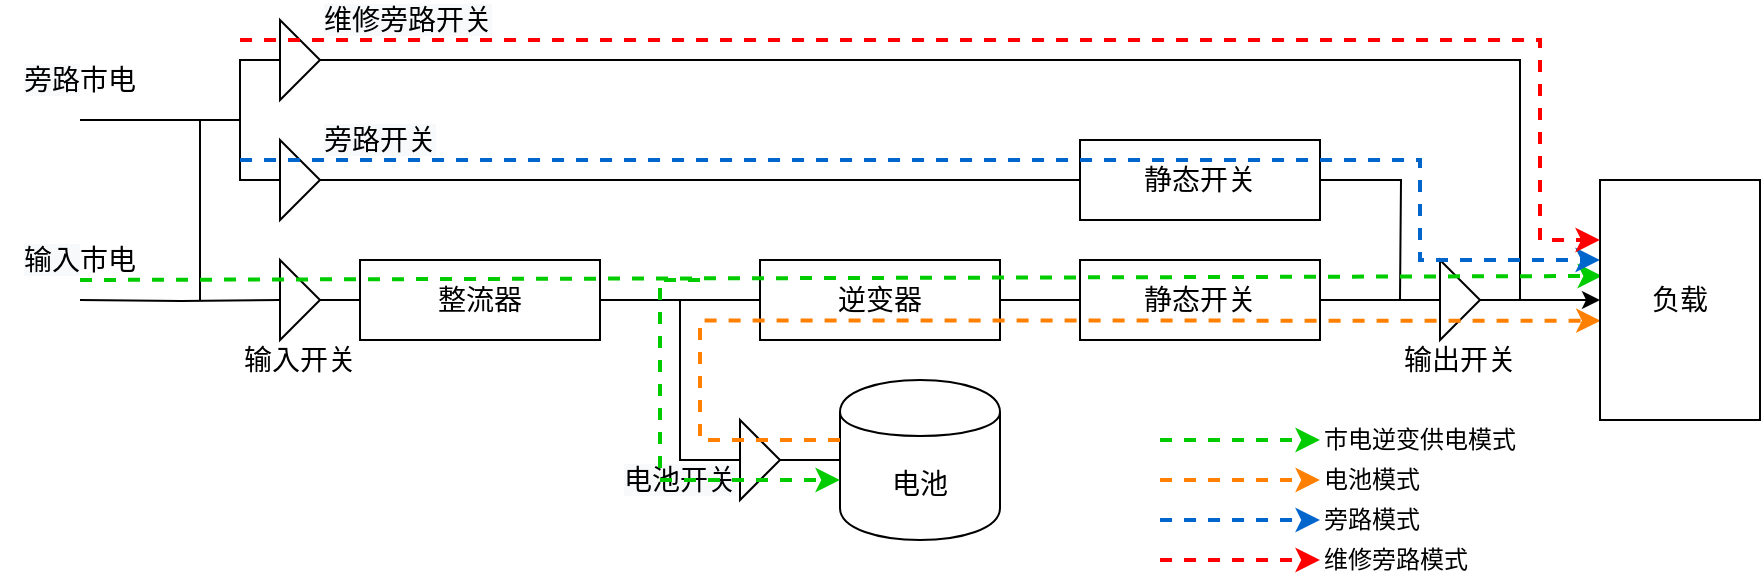 <mxfile version="13.0.8" type="device" pages="2"><diagram id="OEaEhKJ5wuQoUcBAV6JG" name="UPS单机系统示意图"><mxGraphModel dx="1113" dy="760" grid="1" gridSize="10" guides="1" tooltips="1" connect="1" arrows="1" fold="1" page="1" pageScale="1" pageWidth="827" pageHeight="1169" math="0" shadow="0"><root><mxCell id="0"/><mxCell id="1" parent="0"/><mxCell id="qXCvIoqh2Wq1tqZMNkqq-37" value="&lt;span style='font: 14px/1.2 &quot;helvetica&quot;; color: rgb(0, 0, 0); text-transform: none; text-indent: 0px; letter-spacing: normal; text-decoration: none; word-spacing: 0px; display: inline; font-size-adjust: none; font-stretch: normal; float: none; overflow-wrap: normal; background-color: rgb(248, 249, 250);'&gt;输入&lt;/span&gt;市电" style="rounded=0;whiteSpace=wrap;html=1;fillColor=none;strokeColor=none;align=center;fontSize=14;" parent="1" vertex="1"><mxGeometry x="20" y="220" width="80" height="40" as="geometry"/></mxCell><mxCell id="qXCvIoqh2Wq1tqZMNkqq-3" value="" style="edgeStyle=orthogonalEdgeStyle;rounded=0;orthogonalLoop=1;jettySize=auto;html=1;strokeColor=#000000;strokeWidth=1;endArrow=none;endFill=0;" parent="1" source="qXCvIoqh2Wq1tqZMNkqq-1" target="qXCvIoqh2Wq1tqZMNkqq-2" edge="1"><mxGeometry relative="1" as="geometry"/></mxCell><mxCell id="qXCvIoqh2Wq1tqZMNkqq-1" value="整流器" style="rounded=0;whiteSpace=wrap;html=1;fontSize=14;" parent="1" vertex="1"><mxGeometry x="200" y="240" width="120" height="40" as="geometry"/></mxCell><mxCell id="qXCvIoqh2Wq1tqZMNkqq-5" value="" style="edgeStyle=orthogonalEdgeStyle;rounded=0;orthogonalLoop=1;jettySize=auto;html=1;strokeColor=#000000;strokeWidth=1;endArrow=none;endFill=0;" parent="1" source="qXCvIoqh2Wq1tqZMNkqq-2" target="qXCvIoqh2Wq1tqZMNkqq-4" edge="1"><mxGeometry relative="1" as="geometry"/></mxCell><mxCell id="qXCvIoqh2Wq1tqZMNkqq-2" value="逆变器" style="rounded=0;whiteSpace=wrap;html=1;fontSize=14;" parent="1" vertex="1"><mxGeometry x="400" y="240" width="120" height="40" as="geometry"/></mxCell><mxCell id="qXCvIoqh2Wq1tqZMNkqq-8" value="" style="edgeStyle=orthogonalEdgeStyle;rounded=0;orthogonalLoop=1;jettySize=auto;html=1;strokeColor=#000000;strokeWidth=1;entryX=0;entryY=0.5;entryDx=0;entryDy=0;endArrow=classic;endFill=1;exitX=1;exitY=0.5;exitDx=0;exitDy=0;" parent="1" source="qXCvIoqh2Wq1tqZMNkqq-88" target="9UW3nMuKQx0u8AJcZXsL-5" edge="1"><mxGeometry relative="1" as="geometry"><mxPoint x="800" y="260" as="targetPoint"/></mxGeometry></mxCell><mxCell id="qXCvIoqh2Wq1tqZMNkqq-4" value="静态开关" style="rounded=0;whiteSpace=wrap;html=1;fontSize=14;" parent="1" vertex="1"><mxGeometry x="560" y="240" width="120" height="40" as="geometry"/></mxCell><mxCell id="qXCvIoqh2Wq1tqZMNkqq-10" value="电池" style="shape=cylinder;whiteSpace=wrap;html=1;boundedLbl=1;backgroundOutline=1;fontSize=14;" parent="1" vertex="1"><mxGeometry x="440" y="300" width="80" height="80" as="geometry"/></mxCell><mxCell id="qXCvIoqh2Wq1tqZMNkqq-32" value="" style="endArrow=none;html=1;strokeColor=#000000;strokeWidth=1;edgeStyle=orthogonalEdgeStyle;rounded=0;endFill=0;exitX=1;exitY=0.5;exitDx=0;exitDy=0;" parent="1" source="qXCvIoqh2Wq1tqZMNkqq-80" edge="1"><mxGeometry width="50" height="50" relative="1" as="geometry"><mxPoint x="360" y="140" as="sourcePoint"/><mxPoint x="780" y="260" as="targetPoint"/><Array as="points"><mxPoint x="780" y="140"/><mxPoint x="780" y="260"/></Array></mxGeometry></mxCell><mxCell id="qXCvIoqh2Wq1tqZMNkqq-41" value="" style="rounded=0;orthogonalLoop=1;jettySize=auto;html=1;strokeColor=#000000;strokeWidth=1;endArrow=none;endFill=0;" parent="1" edge="1"><mxGeometry relative="1" as="geometry"><mxPoint x="120" y="170" as="sourcePoint"/><mxPoint x="120" y="260" as="targetPoint"/></mxGeometry></mxCell><mxCell id="qXCvIoqh2Wq1tqZMNkqq-49" value="" style="endArrow=none;html=1;entryX=0;entryY=0.5;entryDx=0;entryDy=0;strokeColor=#000000;strokeWidth=1;endFill=0;edgeStyle=orthogonalEdgeStyle;rounded=0;exitX=1;exitY=0.5;exitDx=0;exitDy=0;" parent="1" source="qXCvIoqh2Wq1tqZMNkqq-85" target="qXCvIoqh2Wq1tqZMNkqq-10" edge="1"><mxGeometry width="50" height="50" relative="1" as="geometry"><mxPoint x="520" y="340" as="sourcePoint"/><mxPoint x="320" y="360" as="targetPoint"/><Array as="points"/></mxGeometry></mxCell><mxCell id="qXCvIoqh2Wq1tqZMNkqq-50" value="&lt;span style=&quot;font: 14px / 1.2 &amp;#34;helvetica&amp;#34; ; color: rgb(0 , 0 , 0) ; text-transform: none ; text-indent: 0px ; letter-spacing: normal ; text-decoration: none ; word-spacing: 0px ; display: inline ; font-stretch: normal ; float: none ; overflow-wrap: normal ; background-color: rgb(248 , 249 , 250)&quot;&gt;旁路&lt;/span&gt;市电" style="rounded=0;whiteSpace=wrap;html=1;fillColor=none;strokeColor=none;align=center;fontSize=14;" parent="1" vertex="1"><mxGeometry x="20" y="130" width="80" height="40" as="geometry"/></mxCell><mxCell id="qXCvIoqh2Wq1tqZMNkqq-59" value="" style="endArrow=none;html=1;entryX=0;entryY=0.5;entryDx=0;entryDy=0;strokeColor=#000000;strokeWidth=1;endFill=0;edgeStyle=orthogonalEdgeStyle;rounded=0;" parent="1" target="qXCvIoqh2Wq1tqZMNkqq-85" edge="1"><mxGeometry width="50" height="50" relative="1" as="geometry"><mxPoint x="360" y="260" as="sourcePoint"/><mxPoint x="400" y="340" as="targetPoint"/><Array as="points"><mxPoint x="360" y="340"/></Array></mxGeometry></mxCell><mxCell id="qXCvIoqh2Wq1tqZMNkqq-16" value="静态开关" style="rounded=0;whiteSpace=wrap;html=1;fontSize=14;" parent="1" vertex="1"><mxGeometry x="560" y="180" width="120" height="40" as="geometry"/></mxCell><mxCell id="qXCvIoqh2Wq1tqZMNkqq-65" value="" style="endArrow=none;html=1;strokeColor=#000000;strokeWidth=1;edgeStyle=orthogonalEdgeStyle;rounded=0;endFill=0;exitX=1;exitY=0.5;exitDx=0;exitDy=0;" parent="1" source="qXCvIoqh2Wq1tqZMNkqq-84" target="qXCvIoqh2Wq1tqZMNkqq-16" edge="1"><mxGeometry width="50" height="50" relative="1" as="geometry"><mxPoint x="360" y="200" as="sourcePoint"/><mxPoint x="760" y="260" as="targetPoint"/><Array as="points"/></mxGeometry></mxCell><mxCell id="qXCvIoqh2Wq1tqZMNkqq-68" value="" style="endArrow=none;html=1;strokeColor=#000000;strokeWidth=1;fontSize=14;entryX=0;entryY=0.5;entryDx=0;entryDy=0;exitX=0;exitY=0.5;exitDx=0;exitDy=0;edgeStyle=orthogonalEdgeStyle;rounded=0;" parent="1" source="qXCvIoqh2Wq1tqZMNkqq-84" target="qXCvIoqh2Wq1tqZMNkqq-80" edge="1"><mxGeometry width="50" height="50" relative="1" as="geometry"><mxPoint x="140" y="200" as="sourcePoint"/><mxPoint x="140" y="140" as="targetPoint"/><Array as="points"><mxPoint x="140" y="200"/><mxPoint x="140" y="140"/></Array></mxGeometry></mxCell><mxCell id="qXCvIoqh2Wq1tqZMNkqq-78" value="" style="edgeStyle=orthogonalEdgeStyle;rounded=0;orthogonalLoop=1;jettySize=auto;html=1;strokeColor=#000000;strokeWidth=1;endArrow=none;endFill=0;" parent="1" edge="1"><mxGeometry relative="1" as="geometry"><mxPoint x="60" y="170" as="sourcePoint"/><mxPoint x="140" y="170" as="targetPoint"/></mxGeometry></mxCell><mxCell id="qXCvIoqh2Wq1tqZMNkqq-79" value="" style="edgeStyle=orthogonalEdgeStyle;rounded=0;orthogonalLoop=1;jettySize=auto;html=1;strokeColor=#000000;strokeWidth=1;endArrow=none;endFill=0;entryX=0;entryY=0.5;entryDx=0;entryDy=0;" parent="1" target="qXCvIoqh2Wq1tqZMNkqq-93" edge="1"><mxGeometry relative="1" as="geometry"><mxPoint x="60" y="260" as="sourcePoint"/><mxPoint x="140" y="260" as="targetPoint"/></mxGeometry></mxCell><mxCell id="qXCvIoqh2Wq1tqZMNkqq-80" value="" style="triangle;whiteSpace=wrap;html=1;fillColor=none;fontSize=14;align=center;" parent="1" vertex="1"><mxGeometry x="160" y="120" width="20" height="40" as="geometry"/></mxCell><mxCell id="qXCvIoqh2Wq1tqZMNkqq-81" value="&lt;span style='font: 14px/1.2 &quot;helvetica&quot;; color: rgb(0, 0, 0); text-transform: none; text-indent: 0px; letter-spacing: normal; text-decoration: none; word-spacing: 0px; display: inline; font-size-adjust: none; font-stretch: normal; float: none; overflow-wrap: normal; background-color: rgb(248, 249, 250);'&gt;电池开关&lt;/span&gt;" style="rounded=0;whiteSpace=wrap;html=1;fillColor=none;fontSize=14;align=right;strokeColor=none;" parent="1" vertex="1"><mxGeometry x="320" y="340" width="70" height="20" as="geometry"/></mxCell><mxCell id="qXCvIoqh2Wq1tqZMNkqq-82" value="&lt;span style='font: 14px/1.2 &quot;helvetica&quot;; color: rgb(0, 0, 0); text-transform: none; text-indent: 0px; letter-spacing: normal; text-decoration: none; word-spacing: 0px; display: inline; font-size-adjust: none; font-stretch: normal; float: none; overflow-wrap: normal; background-color: rgb(248, 249, 250);'&gt;维修旁路开关&lt;/span&gt;" style="rounded=0;whiteSpace=wrap;html=1;fillColor=none;fontSize=14;align=left;strokeColor=none;" parent="1" vertex="1"><mxGeometry x="180" y="110" width="120" height="20" as="geometry"/></mxCell><mxCell id="qXCvIoqh2Wq1tqZMNkqq-83" value="&lt;span style='font: 14px/1.2 &quot;helvetica&quot;; color: rgb(0, 0, 0); text-transform: none; text-indent: 0px; letter-spacing: normal; text-decoration: none; word-spacing: 0px; display: inline; font-size-adjust: none; font-stretch: normal; float: none; overflow-wrap: normal; background-color: rgb(248, 249, 250);'&gt;旁路开关&lt;/span&gt;" style="rounded=0;whiteSpace=wrap;html=1;fillColor=none;fontSize=14;align=left;strokeColor=none;" parent="1" vertex="1"><mxGeometry x="180" y="170" width="120" height="20" as="geometry"/></mxCell><mxCell id="qXCvIoqh2Wq1tqZMNkqq-84" value="" style="triangle;whiteSpace=wrap;html=1;fillColor=none;fontSize=14;align=center;" parent="1" vertex="1"><mxGeometry x="160" y="180" width="20" height="40" as="geometry"/></mxCell><mxCell id="qXCvIoqh2Wq1tqZMNkqq-85" value="" style="triangle;whiteSpace=wrap;html=1;fillColor=none;fontSize=14;align=center;" parent="1" vertex="1"><mxGeometry x="390" y="320" width="20" height="40" as="geometry"/></mxCell><mxCell id="qXCvIoqh2Wq1tqZMNkqq-88" value="" style="triangle;whiteSpace=wrap;html=1;fillColor=none;fontSize=14;align=center;" parent="1" vertex="1"><mxGeometry x="740" y="240" width="20" height="40" as="geometry"/></mxCell><mxCell id="qXCvIoqh2Wq1tqZMNkqq-90" value="" style="endArrow=none;html=1;strokeColor=#000000;strokeWidth=1;edgeStyle=orthogonalEdgeStyle;rounded=0;endFill=0;exitX=1;exitY=0.5;exitDx=0;exitDy=0;" parent="1" source="qXCvIoqh2Wq1tqZMNkqq-16" edge="1"><mxGeometry width="50" height="50" relative="1" as="geometry"><mxPoint x="270" y="210" as="sourcePoint"/><mxPoint x="720" y="260" as="targetPoint"/><Array as="points"/></mxGeometry></mxCell><mxCell id="qXCvIoqh2Wq1tqZMNkqq-91" value="" style="endArrow=none;html=1;strokeColor=#000000;strokeWidth=1;edgeStyle=orthogonalEdgeStyle;rounded=0;endFill=0;exitX=1;exitY=0.5;exitDx=0;exitDy=0;entryX=0;entryY=0.5;entryDx=0;entryDy=0;" parent="1" source="qXCvIoqh2Wq1tqZMNkqq-4" target="qXCvIoqh2Wq1tqZMNkqq-88" edge="1"><mxGeometry width="50" height="50" relative="1" as="geometry"><mxPoint x="270" y="210" as="sourcePoint"/><mxPoint x="570" y="210" as="targetPoint"/><Array as="points"/></mxGeometry></mxCell><mxCell id="qXCvIoqh2Wq1tqZMNkqq-92" value="输出开关" style="rounded=0;whiteSpace=wrap;html=1;fillColor=none;fontSize=14;align=right;strokeColor=none;" parent="1" vertex="1"><mxGeometry x="720" y="280" width="60" height="20" as="geometry"/></mxCell><mxCell id="qXCvIoqh2Wq1tqZMNkqq-94" value="" style="edgeStyle=orthogonalEdgeStyle;rounded=0;orthogonalLoop=1;jettySize=auto;html=1;endArrow=none;endFill=0;strokeColor=#000000;strokeWidth=1;fontSize=14;" parent="1" source="qXCvIoqh2Wq1tqZMNkqq-93" target="qXCvIoqh2Wq1tqZMNkqq-1" edge="1"><mxGeometry relative="1" as="geometry"/></mxCell><mxCell id="qXCvIoqh2Wq1tqZMNkqq-93" value="" style="triangle;whiteSpace=wrap;html=1;fillColor=none;fontSize=14;align=center;" parent="1" vertex="1"><mxGeometry x="160" y="240" width="20" height="40" as="geometry"/></mxCell><mxCell id="qXCvIoqh2Wq1tqZMNkqq-95" value="输入开关" style="rounded=0;whiteSpace=wrap;html=1;fillColor=none;fontSize=14;align=right;strokeColor=none;" parent="1" vertex="1"><mxGeometry x="140" y="280" width="60" height="20" as="geometry"/></mxCell><mxCell id="9UW3nMuKQx0u8AJcZXsL-1" value="" style="endArrow=classic;html=1;dashed=1;strokeWidth=2;strokeColor=#00CC00;entryX=0.013;entryY=0.4;entryDx=0;entryDy=0;entryPerimeter=0;" parent="1" target="9UW3nMuKQx0u8AJcZXsL-5" edge="1"><mxGeometry width="50" height="50" relative="1" as="geometry"><mxPoint x="60" y="250" as="sourcePoint"/><mxPoint x="800" y="250" as="targetPoint"/></mxGeometry></mxCell><mxCell id="9UW3nMuKQx0u8AJcZXsL-2" value="" style="endArrow=classic;html=1;dashed=1;strokeWidth=2;strokeColor=#00CC00;edgeStyle=orthogonalEdgeStyle;rounded=0;" parent="1" edge="1"><mxGeometry width="50" height="50" relative="1" as="geometry"><mxPoint x="370" y="250" as="sourcePoint"/><mxPoint x="440" y="350" as="targetPoint"/><Array as="points"><mxPoint x="350" y="250"/><mxPoint x="350" y="350"/><mxPoint x="440" y="350"/></Array></mxGeometry></mxCell><mxCell id="9UW3nMuKQx0u8AJcZXsL-3" value="" style="endArrow=classic;html=1;dashed=1;strokeWidth=2;strokeColor=#FF8000;edgeStyle=orthogonalEdgeStyle;rounded=0;entryX=0.004;entryY=0.586;entryDx=0;entryDy=0;entryPerimeter=0;" parent="1" target="9UW3nMuKQx0u8AJcZXsL-5" edge="1"><mxGeometry width="50" height="50" relative="1" as="geometry"><mxPoint x="440" y="330" as="sourcePoint"/><mxPoint x="800" y="270" as="targetPoint"/><Array as="points"><mxPoint x="370" y="330"/><mxPoint x="370" y="270"/></Array></mxGeometry></mxCell><mxCell id="9UW3nMuKQx0u8AJcZXsL-4" value="" style="endArrow=classic;html=1;dashed=1;strokeWidth=2;strokeColor=#0066CC;edgeStyle=orthogonalEdgeStyle;rounded=0;" parent="1" target="9UW3nMuKQx0u8AJcZXsL-5" edge="1"><mxGeometry width="50" height="50" relative="1" as="geometry"><mxPoint x="140" y="190" as="sourcePoint"/><mxPoint x="800" y="240" as="targetPoint"/><Array as="points"><mxPoint x="730" y="190"/><mxPoint x="730" y="240"/></Array></mxGeometry></mxCell><mxCell id="9UW3nMuKQx0u8AJcZXsL-5" value="&lt;span style=&quot;font-size: 14px&quot;&gt;负载&lt;/span&gt;" style="rounded=0;whiteSpace=wrap;html=1;" parent="1" vertex="1"><mxGeometry x="820" y="200" width="80" height="120" as="geometry"/></mxCell><mxCell id="9UW3nMuKQx0u8AJcZXsL-6" value="" style="endArrow=classic;html=1;dashed=1;strokeWidth=2;strokeColor=#FF0000;edgeStyle=orthogonalEdgeStyle;rounded=0;entryX=0;entryY=0.25;entryDx=0;entryDy=0;" parent="1" target="9UW3nMuKQx0u8AJcZXsL-5" edge="1"><mxGeometry width="50" height="50" relative="1" as="geometry"><mxPoint x="140" y="130" as="sourcePoint"/><mxPoint x="800" y="230" as="targetPoint"/><Array as="points"><mxPoint x="790" y="130"/><mxPoint x="790" y="230"/></Array></mxGeometry></mxCell><mxCell id="9UW3nMuKQx0u8AJcZXsL-7" value="" style="endArrow=classic;html=1;dashed=1;strokeWidth=2;strokeColor=#00CC00;" parent="1" edge="1"><mxGeometry width="50" height="50" relative="1" as="geometry"><mxPoint x="600" y="330" as="sourcePoint"/><mxPoint x="680" y="330" as="targetPoint"/></mxGeometry></mxCell><mxCell id="9UW3nMuKQx0u8AJcZXsL-8" value="" style="endArrow=classic;html=1;dashed=1;strokeWidth=2;strokeColor=#FF8000;rounded=0;" parent="1" edge="1"><mxGeometry width="50" height="50" relative="1" as="geometry"><mxPoint x="600" y="350" as="sourcePoint"/><mxPoint x="680" y="350" as="targetPoint"/></mxGeometry></mxCell><mxCell id="9UW3nMuKQx0u8AJcZXsL-9" value="" style="endArrow=classic;html=1;dashed=1;strokeWidth=2;strokeColor=#0066CC;rounded=0;" parent="1" edge="1"><mxGeometry width="50" height="50" relative="1" as="geometry"><mxPoint x="600" y="370" as="sourcePoint"/><mxPoint x="680" y="370" as="targetPoint"/></mxGeometry></mxCell><mxCell id="9UW3nMuKQx0u8AJcZXsL-10" value="" style="endArrow=classic;html=1;dashed=1;strokeWidth=2;strokeColor=#FF0000;rounded=0;" parent="1" edge="1"><mxGeometry width="50" height="50" relative="1" as="geometry"><mxPoint x="600" y="390" as="sourcePoint"/><mxPoint x="680" y="390" as="targetPoint"/></mxGeometry></mxCell><mxCell id="9UW3nMuKQx0u8AJcZXsL-11" value="维修旁路模式" style="rounded=0;whiteSpace=wrap;html=1;fillColor=none;strokeColor=none;align=left;" parent="1" vertex="1"><mxGeometry x="680" y="380" width="120" height="20" as="geometry"/></mxCell><mxCell id="9UW3nMuKQx0u8AJcZXsL-14" value="旁路模式" style="rounded=0;whiteSpace=wrap;html=1;fillColor=none;strokeColor=none;align=left;" parent="1" vertex="1"><mxGeometry x="680" y="360" width="120" height="20" as="geometry"/></mxCell><mxCell id="9UW3nMuKQx0u8AJcZXsL-15" value="市电逆变供电模式" style="rounded=0;whiteSpace=wrap;html=1;fillColor=none;strokeColor=none;align=left;" parent="1" vertex="1"><mxGeometry x="680" y="320" width="120" height="20" as="geometry"/></mxCell><mxCell id="9UW3nMuKQx0u8AJcZXsL-16" value="电池模式" style="rounded=0;whiteSpace=wrap;html=1;fillColor=none;strokeColor=none;align=left;" parent="1" vertex="1"><mxGeometry x="680" y="340" width="120" height="20" as="geometry"/></mxCell></root></mxGraphModel></diagram><diagram id="B2j3UYPmP4NSNktPoSLL" name="Page-2"><mxGraphModel dx="946" dy="646" grid="1" gridSize="10" guides="1" tooltips="1" connect="1" arrows="1" fold="1" page="1" pageScale="1" pageWidth="827" pageHeight="1169" math="0" shadow="0"><root><mxCell id="Ic1yN758fvJI861wRiUx-0"/><mxCell id="Ic1yN758fvJI861wRiUx-1" parent="Ic1yN758fvJI861wRiUx-0"/></root></mxGraphModel></diagram></mxfile>